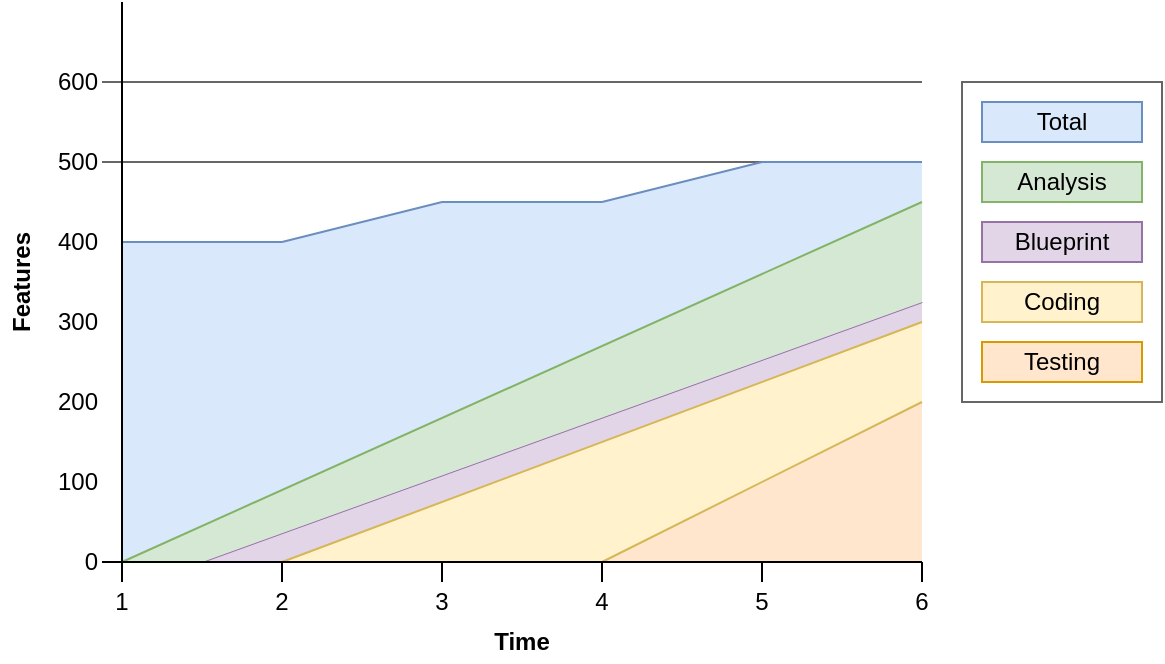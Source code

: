 <mxfile>
    <diagram id="T9uuaTeBy4bPSP1g8a4x" name="Page-1">
        <mxGraphModel dx="750" dy="569" grid="1" gridSize="10" guides="1" tooltips="1" connect="1" arrows="1" fold="1" page="1" pageScale="1" pageWidth="827" pageHeight="1169" background="#FFFFFF" math="0" shadow="0">
            <root>
                <mxCell id="0"/>
                <mxCell id="1" parent="0"/>
                <mxCell id="243" value="" style="rounded=0;whiteSpace=wrap;html=1;fillColor=none;fontColor=#333333;strokeColor=#666666;" parent="1" vertex="1">
                    <mxGeometry x="580" y="80" width="100" height="160" as="geometry"/>
                </mxCell>
                <mxCell id="224" value="" style="rounded=0;whiteSpace=wrap;html=1;fillColor=#dae8fc;strokeColor=none;" parent="1" vertex="1">
                    <mxGeometry x="400" y="140" width="80" height="180" as="geometry"/>
                </mxCell>
                <mxCell id="223" value="" style="rounded=0;whiteSpace=wrap;html=1;fillColor=#dae8fc;strokeColor=none;" parent="1" vertex="1">
                    <mxGeometry x="240" y="160" width="80" height="160" as="geometry"/>
                </mxCell>
                <mxCell id="218" value="" style="shape=parallelogram;perimeter=parallelogramPerimeter;whiteSpace=wrap;html=1;fixedSize=1;fillColor=#dae8fc;strokeColor=none;size=80;" parent="1" vertex="1">
                    <mxGeometry x="240" y="140" width="160" height="20" as="geometry"/>
                </mxCell>
                <mxCell id="214" value="" style="rounded=0;whiteSpace=wrap;html=1;fillColor=#dae8fc;strokeColor=none;" parent="1" vertex="1">
                    <mxGeometry x="480" y="120" width="80" height="200" as="geometry"/>
                </mxCell>
                <mxCell id="213" value="" style="rounded=0;whiteSpace=wrap;html=1;fillColor=#dae8fc;strokeColor=none;" parent="1" vertex="1">
                    <mxGeometry x="320" y="140" width="80" height="180" as="geometry"/>
                </mxCell>
                <mxCell id="207" value="" style="rounded=0;whiteSpace=wrap;html=1;fillColor=#dae8fc;strokeColor=none;" parent="1" vertex="1">
                    <mxGeometry x="160" y="160" width="80" height="160" as="geometry"/>
                </mxCell>
                <mxCell id="179" value="0" style="rounded=0;whiteSpace=wrap;html=1;strokeColor=none;fillColor=none;align=right;" parent="1" vertex="1">
                    <mxGeometry x="110" y="300" width="40" height="40" as="geometry"/>
                </mxCell>
                <mxCell id="180" value="100" style="rounded=0;whiteSpace=wrap;html=1;strokeColor=none;fillColor=none;align=right;" parent="1" vertex="1">
                    <mxGeometry x="110" y="260" width="40" height="40" as="geometry"/>
                </mxCell>
                <mxCell id="181" value="200" style="rounded=0;whiteSpace=wrap;html=1;strokeColor=none;fillColor=none;align=right;" parent="1" vertex="1">
                    <mxGeometry x="110" y="220" width="40" height="40" as="geometry"/>
                </mxCell>
                <mxCell id="182" value="300" style="rounded=0;whiteSpace=wrap;html=1;strokeColor=none;fillColor=none;align=right;" parent="1" vertex="1">
                    <mxGeometry x="110" y="180" width="40" height="40" as="geometry"/>
                </mxCell>
                <mxCell id="183" value="400" style="rounded=0;whiteSpace=wrap;html=1;strokeColor=none;fillColor=none;align=right;" parent="1" vertex="1">
                    <mxGeometry x="110" y="140" width="40" height="40" as="geometry"/>
                </mxCell>
                <mxCell id="184" value="500" style="rounded=0;whiteSpace=wrap;html=1;strokeColor=none;fillColor=none;align=right;" parent="1" vertex="1">
                    <mxGeometry x="110" y="100" width="40" height="40" as="geometry"/>
                </mxCell>
                <mxCell id="185" value="600" style="rounded=0;whiteSpace=wrap;html=1;strokeColor=none;fillColor=none;align=right;" parent="1" vertex="1">
                    <mxGeometry x="110" y="60" width="40" height="40" as="geometry"/>
                </mxCell>
                <mxCell id="190" value="" style="endArrow=none;html=1;exitX=1;exitY=0.5;exitDx=0;exitDy=0;fillColor=#f5f5f5;strokeColor=#666666;" parent="1" source="184" edge="1">
                    <mxGeometry width="50" height="50" relative="1" as="geometry">
                        <mxPoint x="150" y="119.76" as="sourcePoint"/>
                        <mxPoint x="560" y="120" as="targetPoint"/>
                    </mxGeometry>
                </mxCell>
                <mxCell id="191" value="" style="endArrow=none;html=1;rounded=0;exitX=1;exitY=0.5;exitDx=0;exitDy=0;fillColor=#f5f5f5;strokeColor=#666666;" parent="1" source="185" edge="1">
                    <mxGeometry width="50" height="50" relative="1" as="geometry">
                        <mxPoint x="150" y="79.76" as="sourcePoint"/>
                        <mxPoint x="560" y="80" as="targetPoint"/>
                    </mxGeometry>
                </mxCell>
                <mxCell id="192" value="" style="endArrow=none;html=1;" parent="1" edge="1">
                    <mxGeometry width="50" height="50" relative="1" as="geometry">
                        <mxPoint x="160" y="330" as="sourcePoint"/>
                        <mxPoint x="160" y="320" as="targetPoint"/>
                    </mxGeometry>
                </mxCell>
                <mxCell id="193" value="" style="endArrow=none;html=1;" parent="1" edge="1">
                    <mxGeometry width="50" height="50" relative="1" as="geometry">
                        <mxPoint x="240" y="330" as="sourcePoint"/>
                        <mxPoint x="240" y="320" as="targetPoint"/>
                    </mxGeometry>
                </mxCell>
                <mxCell id="194" value="" style="endArrow=none;html=1;" parent="1" edge="1">
                    <mxGeometry width="50" height="50" relative="1" as="geometry">
                        <mxPoint x="320" y="330" as="sourcePoint"/>
                        <mxPoint x="320" y="320" as="targetPoint"/>
                    </mxGeometry>
                </mxCell>
                <mxCell id="195" value="" style="endArrow=none;html=1;" parent="1" edge="1">
                    <mxGeometry width="50" height="50" relative="1" as="geometry">
                        <mxPoint x="400" y="330" as="sourcePoint"/>
                        <mxPoint x="400" y="320" as="targetPoint"/>
                    </mxGeometry>
                </mxCell>
                <mxCell id="196" value="" style="endArrow=none;html=1;" parent="1" edge="1">
                    <mxGeometry width="50" height="50" relative="1" as="geometry">
                        <mxPoint x="480" y="330" as="sourcePoint"/>
                        <mxPoint x="480" y="320" as="targetPoint"/>
                    </mxGeometry>
                </mxCell>
                <mxCell id="197" value="" style="endArrow=none;html=1;" parent="1" edge="1">
                    <mxGeometry width="50" height="50" relative="1" as="geometry">
                        <mxPoint x="560" y="330" as="sourcePoint"/>
                        <mxPoint x="560" y="320" as="targetPoint"/>
                    </mxGeometry>
                </mxCell>
                <mxCell id="198" value="&lt;b&gt;Features&lt;/b&gt;" style="rounded=0;whiteSpace=wrap;html=1;strokeColor=none;fillColor=none;align=center;rotation=-90;" parent="1" vertex="1">
                    <mxGeometry x="-30" y="170" width="280" height="20" as="geometry"/>
                </mxCell>
                <mxCell id="199" value="&lt;b&gt;Time&lt;/b&gt;" style="rounded=0;whiteSpace=wrap;html=1;strokeColor=none;fillColor=none;align=center;rotation=0;" parent="1" vertex="1">
                    <mxGeometry x="120" y="350" width="480" height="20" as="geometry"/>
                </mxCell>
                <mxCell id="200" value="&lt;span style=&quot;font-weight: normal;&quot;&gt;1&lt;/span&gt;" style="rounded=0;whiteSpace=wrap;html=1;strokeColor=none;fillColor=none;align=center;rotation=0;fontStyle=1" parent="1" vertex="1">
                    <mxGeometry x="120" y="330" width="80" height="20" as="geometry"/>
                </mxCell>
                <mxCell id="201" value="&lt;span style=&quot;font-weight: normal;&quot;&gt;2&lt;/span&gt;" style="rounded=0;whiteSpace=wrap;html=1;strokeColor=none;fillColor=none;align=center;rotation=0;fontStyle=1" parent="1" vertex="1">
                    <mxGeometry x="200" y="330" width="80" height="20" as="geometry"/>
                </mxCell>
                <mxCell id="202" value="&lt;span style=&quot;font-weight: normal;&quot;&gt;3&lt;/span&gt;" style="rounded=0;whiteSpace=wrap;html=1;strokeColor=none;fillColor=none;align=center;rotation=0;fontStyle=1" parent="1" vertex="1">
                    <mxGeometry x="280" y="330" width="80" height="20" as="geometry"/>
                </mxCell>
                <mxCell id="203" value="&lt;span style=&quot;font-weight: normal;&quot;&gt;4&lt;/span&gt;" style="rounded=0;whiteSpace=wrap;html=1;strokeColor=none;fillColor=none;align=center;rotation=0;fontStyle=1" parent="1" vertex="1">
                    <mxGeometry x="360" y="330" width="80" height="20" as="geometry"/>
                </mxCell>
                <mxCell id="204" value="&lt;span style=&quot;font-weight: normal;&quot;&gt;5&lt;/span&gt;" style="rounded=0;whiteSpace=wrap;html=1;strokeColor=none;fillColor=none;align=center;rotation=0;fontStyle=1" parent="1" vertex="1">
                    <mxGeometry x="440" y="330" width="80" height="20" as="geometry"/>
                </mxCell>
                <mxCell id="205" value="&lt;span style=&quot;font-weight: normal;&quot;&gt;6&lt;/span&gt;" style="rounded=0;whiteSpace=wrap;html=1;strokeColor=none;fillColor=none;align=center;rotation=0;fontStyle=1" parent="1" vertex="1">
                    <mxGeometry x="520" y="330" width="80" height="20" as="geometry"/>
                </mxCell>
                <mxCell id="219" value="" style="shape=parallelogram;perimeter=parallelogramPerimeter;whiteSpace=wrap;html=1;fixedSize=1;fillColor=#dae8fc;strokeColor=none;size=80;" parent="1" vertex="1">
                    <mxGeometry x="400" y="120" width="160" height="20" as="geometry"/>
                </mxCell>
                <mxCell id="225" value="" style="endArrow=none;html=1;rounded=0;entryX=0.5;entryY=0;entryDx=0;entryDy=0;fillColor=#dae8fc;strokeColor=#6c8ebf;" parent="1" target="218" edge="1">
                    <mxGeometry width="50" height="50" relative="1" as="geometry">
                        <mxPoint x="240" y="160" as="sourcePoint"/>
                        <mxPoint x="360" y="120" as="targetPoint"/>
                    </mxGeometry>
                </mxCell>
                <mxCell id="226" value="" style="endArrow=none;html=1;rounded=0;entryX=1;entryY=0;entryDx=0;entryDy=0;exitX=0;exitY=0;exitDx=0;exitDy=0;fillColor=#dae8fc;strokeColor=#6c8ebf;" parent="1" source="213" target="213" edge="1">
                    <mxGeometry width="50" height="50" relative="1" as="geometry">
                        <mxPoint x="250" y="170" as="sourcePoint"/>
                        <mxPoint x="330.0" y="150" as="targetPoint"/>
                    </mxGeometry>
                </mxCell>
                <mxCell id="227" value="" style="endArrow=none;html=1;rounded=0;entryX=0.5;entryY=0;entryDx=0;entryDy=0;exitX=0;exitY=0;exitDx=0;exitDy=0;fillColor=#dae8fc;strokeColor=#6c8ebf;" parent="1" source="224" target="219" edge="1">
                    <mxGeometry width="50" height="50" relative="1" as="geometry">
                        <mxPoint x="330" y="150" as="sourcePoint"/>
                        <mxPoint x="410" y="150" as="targetPoint"/>
                    </mxGeometry>
                </mxCell>
                <mxCell id="228" value="" style="endArrow=none;html=1;rounded=0;entryX=1;entryY=0;entryDx=0;entryDy=0;exitX=0.5;exitY=0;exitDx=0;exitDy=0;fillColor=#dae8fc;strokeColor=#6c8ebf;" parent="1" source="219" target="219" edge="1">
                    <mxGeometry width="50" height="50" relative="1" as="geometry">
                        <mxPoint x="410" y="150" as="sourcePoint"/>
                        <mxPoint x="490" y="130" as="targetPoint"/>
                    </mxGeometry>
                </mxCell>
                <mxCell id="229" value="" style="endArrow=none;html=1;rounded=0;fillColor=#dae8fc;strokeColor=#6c8ebf;exitX=1;exitY=0;exitDx=0;exitDy=0;" parent="1" source="207" edge="1">
                    <mxGeometry width="50" height="50" relative="1" as="geometry">
                        <mxPoint x="250" y="170" as="sourcePoint"/>
                        <mxPoint x="160" y="160" as="targetPoint"/>
                    </mxGeometry>
                </mxCell>
                <mxCell id="234" value="" style="shape=manualInput;whiteSpace=wrap;html=1;fillColor=#d5e8d4;size=180;strokeColor=none;" parent="1" vertex="1">
                    <mxGeometry x="160" y="140" width="400" height="180" as="geometry"/>
                </mxCell>
                <mxCell id="236" value="" style="endArrow=none;html=1;rounded=0;exitX=0;exitY=1;exitDx=0;exitDy=0;entryX=1;entryY=0;entryDx=0;entryDy=0;fillColor=#d5e8d4;strokeColor=#82b366;" parent="1" source="234" target="234" edge="1">
                    <mxGeometry width="50" height="50" relative="1" as="geometry">
                        <mxPoint x="330" y="190" as="sourcePoint"/>
                        <mxPoint x="380" y="140" as="targetPoint"/>
                    </mxGeometry>
                </mxCell>
                <mxCell id="250" value="" style="shape=manualInput;whiteSpace=wrap;html=1;fillColor=#e1d5e7;size=130;strokeColor=none;" vertex="1" parent="1">
                    <mxGeometry x="200" y="190" width="360" height="130" as="geometry"/>
                </mxCell>
                <mxCell id="246" value="" style="shape=manualInput;whiteSpace=wrap;html=1;fillColor=#fff2cc;size=120;strokeColor=none;" vertex="1" parent="1">
                    <mxGeometry x="240" y="200" width="320" height="120" as="geometry"/>
                </mxCell>
                <mxCell id="240" value="Total" style="rounded=0;whiteSpace=wrap;html=1;fillColor=#dae8fc;strokeColor=#6c8ebf;" parent="1" vertex="1">
                    <mxGeometry x="590" y="90" width="80" height="20" as="geometry"/>
                </mxCell>
                <mxCell id="241" value="Analysis" style="rounded=0;whiteSpace=wrap;html=1;fillColor=#d5e8d4;strokeColor=#82b366;" parent="1" vertex="1">
                    <mxGeometry x="590" y="120" width="80" height="20" as="geometry"/>
                </mxCell>
                <mxCell id="242" value="Blueprint" style="rounded=0;whiteSpace=wrap;html=1;fillColor=#e1d5e7;strokeColor=#9673a6;" parent="1" vertex="1">
                    <mxGeometry x="590" y="150" width="80" height="20" as="geometry"/>
                </mxCell>
                <mxCell id="164" value="" style="endArrow=none;html=1;" parent="1" edge="1">
                    <mxGeometry width="50" height="50" relative="1" as="geometry">
                        <mxPoint x="160" y="320" as="sourcePoint"/>
                        <mxPoint x="160" y="40" as="targetPoint"/>
                    </mxGeometry>
                </mxCell>
                <mxCell id="247" style="edgeStyle=none;html=1;" edge="1" parent="1" source="238" target="246">
                    <mxGeometry relative="1" as="geometry"/>
                </mxCell>
                <mxCell id="238" value="" style="shape=manualInput;whiteSpace=wrap;html=1;fillColor=#ffe6cc;size=140;strokeColor=none;" parent="1" vertex="1">
                    <mxGeometry x="400" y="240" width="160" height="80" as="geometry"/>
                </mxCell>
                <mxCell id="249" value="" style="endArrow=none;html=1;entryX=1;entryY=0;entryDx=0;entryDy=0;fillColor=#fff2cc;strokeColor=#d6b656;rounded=0;exitX=0;exitY=1;exitDx=0;exitDy=0;" edge="1" parent="1" source="238" target="238">
                    <mxGeometry width="50" height="50" relative="1" as="geometry">
                        <mxPoint x="370.0" y="330" as="sourcePoint"/>
                        <mxPoint x="570" y="210" as="targetPoint"/>
                    </mxGeometry>
                </mxCell>
                <mxCell id="251" value="" style="endArrow=none;html=1;entryX=1;entryY=0;entryDx=0;entryDy=0;fillColor=#fff2cc;strokeColor=#d6b656;rounded=0;exitX=0;exitY=1;exitDx=0;exitDy=0;" edge="1" parent="1" source="246" target="246">
                    <mxGeometry width="50" height="50" relative="1" as="geometry">
                        <mxPoint x="360" y="320" as="sourcePoint"/>
                        <mxPoint x="560" y="200" as="targetPoint"/>
                    </mxGeometry>
                </mxCell>
                <mxCell id="252" value="" style="endArrow=none;html=1;rounded=0;strokeWidth=0.5;entryX=1;entryY=0;entryDx=0;entryDy=0;fillColor=#e1d5e7;strokeColor=#9673a6;" edge="1" parent="1" target="250">
                    <mxGeometry width="50" height="50" relative="1" as="geometry">
                        <mxPoint x="200" y="320" as="sourcePoint"/>
                        <mxPoint x="400" y="280" as="targetPoint"/>
                    </mxGeometry>
                </mxCell>
                <mxCell id="253" value="Coding" style="rounded=0;whiteSpace=wrap;html=1;fillColor=#fff2cc;strokeColor=#d6b656;" vertex="1" parent="1">
                    <mxGeometry x="590" y="180" width="80" height="20" as="geometry"/>
                </mxCell>
                <mxCell id="254" value="Testing" style="rounded=0;whiteSpace=wrap;html=1;fillColor=#ffe6cc;strokeColor=#d79b00;" vertex="1" parent="1">
                    <mxGeometry x="590" y="210" width="80" height="20" as="geometry"/>
                </mxCell>
                <mxCell id="166" value="" style="endArrow=none;html=1;exitX=1;exitY=0.5;exitDx=0;exitDy=0;" parent="1" edge="1">
                    <mxGeometry width="50" height="50" relative="1" as="geometry">
                        <mxPoint x="150" y="320" as="sourcePoint"/>
                        <mxPoint x="560" y="320" as="targetPoint"/>
                    </mxGeometry>
                </mxCell>
            </root>
        </mxGraphModel>
    </diagram>
</mxfile>